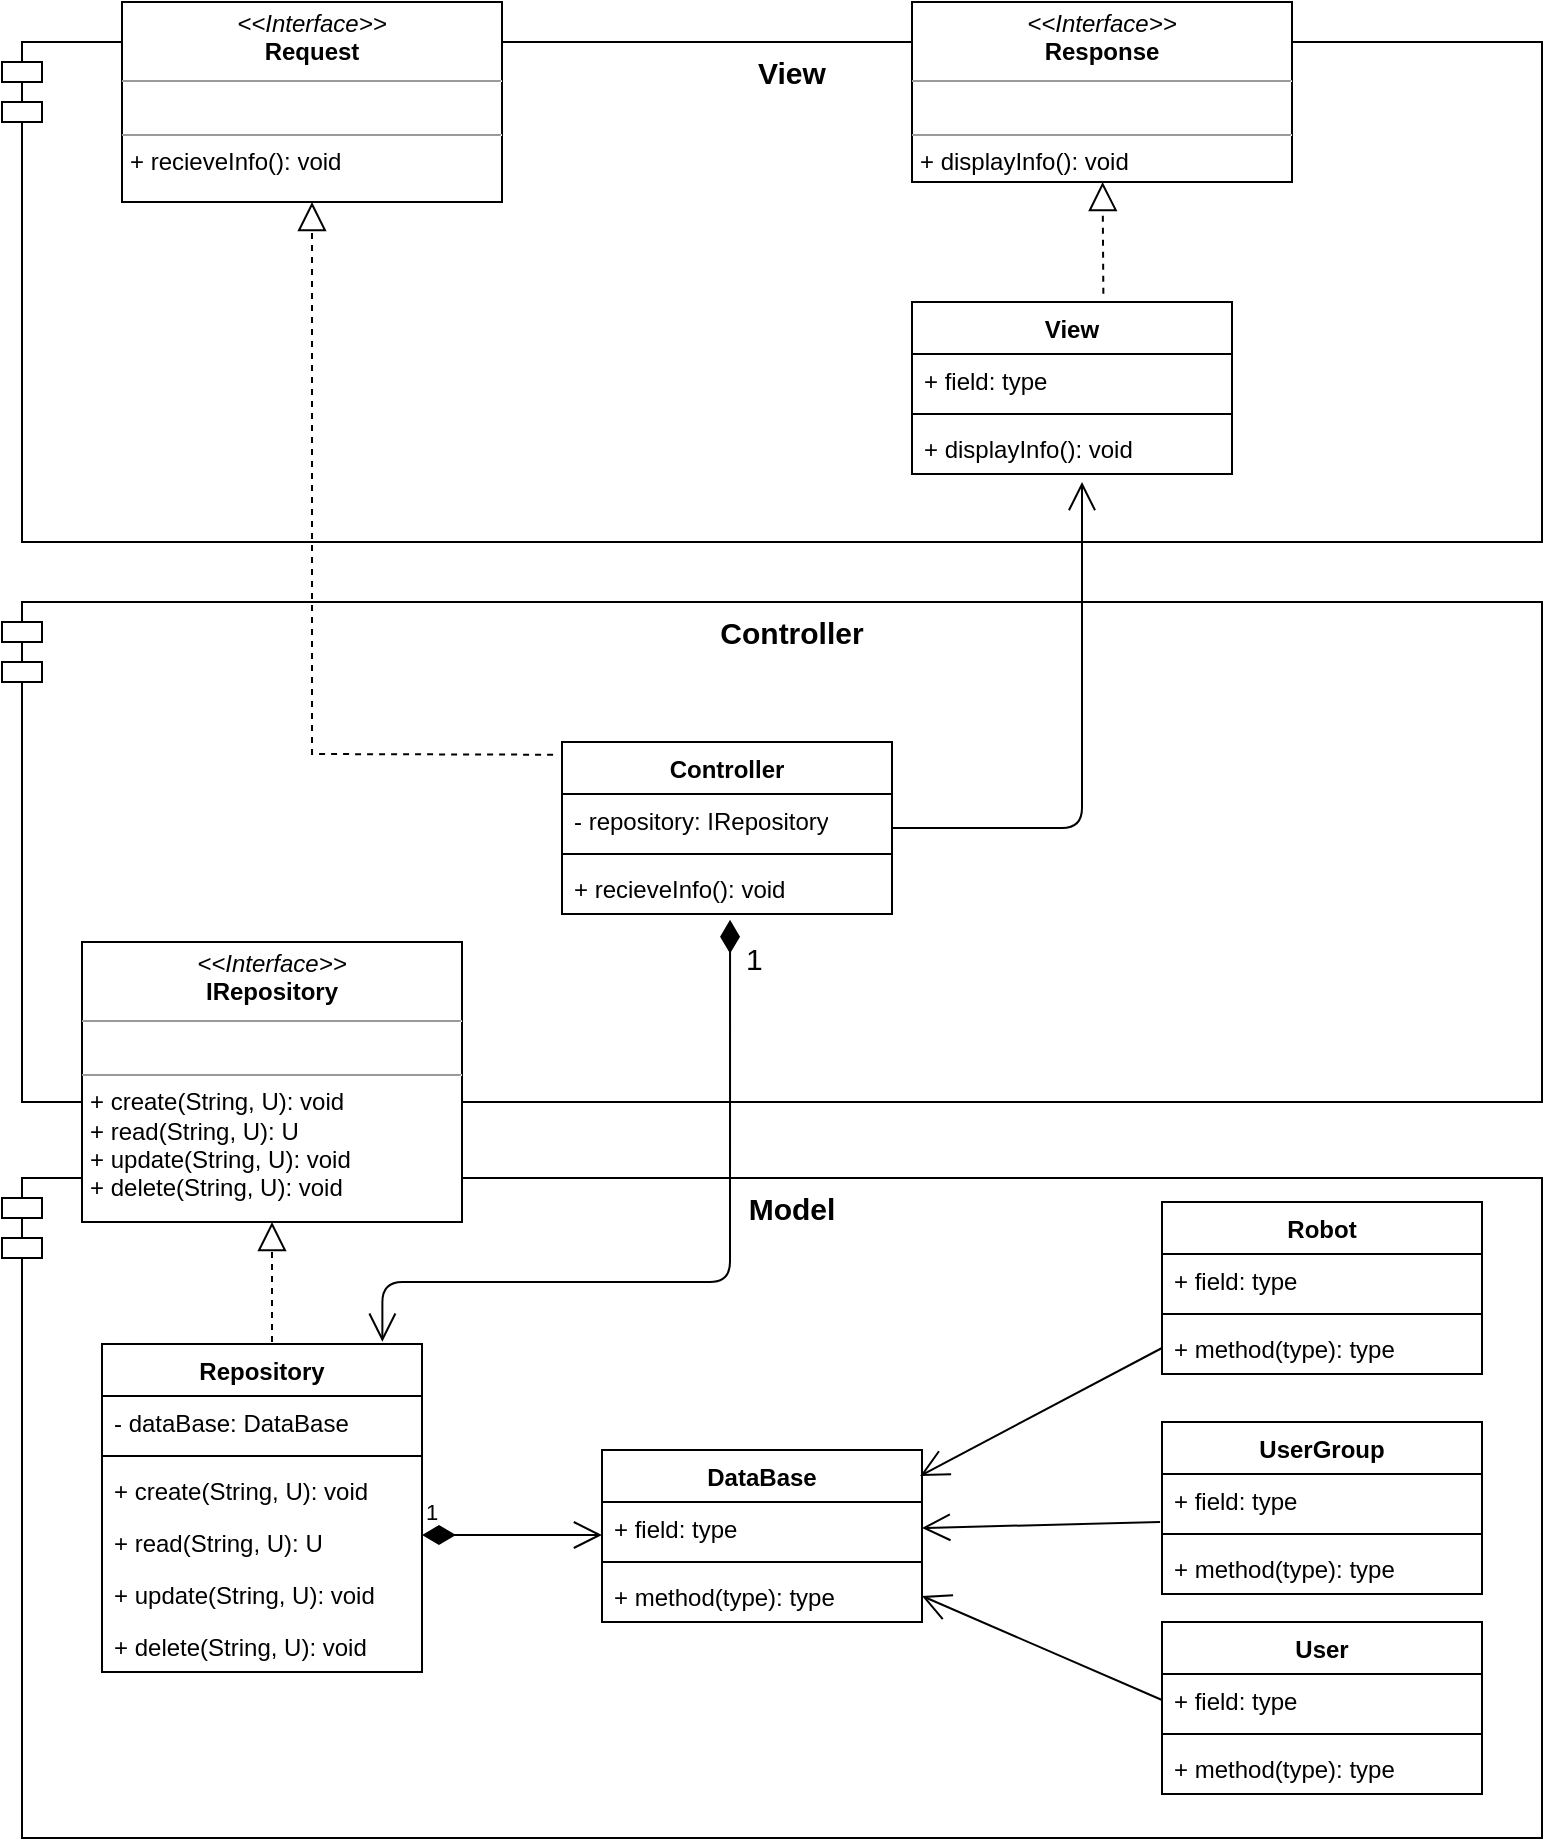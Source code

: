 <mxfile>
    <diagram name="Page-1" id="c4acf3e9-155e-7222-9cf6-157b1a14988f">
        <mxGraphModel dx="830" dy="1714" grid="1" gridSize="10" guides="1" tooltips="1" connect="1" arrows="1" fold="1" page="1" pageScale="1" pageWidth="850" pageHeight="1100" background="none" math="0" shadow="0">
            <root>
                <mxCell id="0"/>
                <mxCell id="1" parent="0"/>
                <mxCell id="yfVDK7Qt1jFtS3ozlxSX-1" value="&lt;b&gt;&lt;font style=&quot;font-size: 15px;&quot;&gt;Model&lt;/font&gt;&lt;/b&gt;" style="shape=module;align=left;spacingLeft=20;align=center;verticalAlign=top;whiteSpace=wrap;html=1;" parent="1" vertex="1">
                    <mxGeometry x="30" y="-432" width="770" height="330" as="geometry"/>
                </mxCell>
                <mxCell id="yfVDK7Qt1jFtS3ozlxSX-2" value="&lt;b&gt;&lt;font style=&quot;font-size: 15px;&quot;&gt;Controller&lt;/font&gt;&lt;/b&gt;" style="shape=module;align=left;spacingLeft=20;align=center;verticalAlign=top;whiteSpace=wrap;html=1;" parent="1" vertex="1">
                    <mxGeometry x="30" y="-720" width="770" height="250" as="geometry"/>
                </mxCell>
                <mxCell id="yfVDK7Qt1jFtS3ozlxSX-3" value="&lt;b&gt;&lt;font style=&quot;font-size: 15px;&quot;&gt;View&lt;/font&gt;&lt;/b&gt;" style="shape=module;align=left;spacingLeft=20;align=center;verticalAlign=top;whiteSpace=wrap;html=1;" parent="1" vertex="1">
                    <mxGeometry x="30" y="-1000" width="770" height="250" as="geometry"/>
                </mxCell>
                <mxCell id="yfVDK7Qt1jFtS3ozlxSX-4" value="User" style="swimlane;fontStyle=1;align=center;verticalAlign=top;childLayout=stackLayout;horizontal=1;startSize=26;horizontalStack=0;resizeParent=1;resizeParentMax=0;resizeLast=0;collapsible=1;marginBottom=0;whiteSpace=wrap;html=1;" parent="1" vertex="1">
                    <mxGeometry x="610" y="-210" width="160" height="86" as="geometry"/>
                </mxCell>
                <mxCell id="yfVDK7Qt1jFtS3ozlxSX-5" value="+ field: type" style="text;strokeColor=none;fillColor=none;align=left;verticalAlign=top;spacingLeft=4;spacingRight=4;overflow=hidden;rotatable=0;points=[[0,0.5],[1,0.5]];portConstraint=eastwest;whiteSpace=wrap;html=1;" parent="yfVDK7Qt1jFtS3ozlxSX-4" vertex="1">
                    <mxGeometry y="26" width="160" height="26" as="geometry"/>
                </mxCell>
                <mxCell id="yfVDK7Qt1jFtS3ozlxSX-6" value="" style="line;strokeWidth=1;fillColor=none;align=left;verticalAlign=middle;spacingTop=-1;spacingLeft=3;spacingRight=3;rotatable=0;labelPosition=right;points=[];portConstraint=eastwest;strokeColor=inherit;" parent="yfVDK7Qt1jFtS3ozlxSX-4" vertex="1">
                    <mxGeometry y="52" width="160" height="8" as="geometry"/>
                </mxCell>
                <mxCell id="yfVDK7Qt1jFtS3ozlxSX-7" value="+ method(type): type" style="text;strokeColor=none;fillColor=none;align=left;verticalAlign=top;spacingLeft=4;spacingRight=4;overflow=hidden;rotatable=0;points=[[0,0.5],[1,0.5]];portConstraint=eastwest;whiteSpace=wrap;html=1;" parent="yfVDK7Qt1jFtS3ozlxSX-4" vertex="1">
                    <mxGeometry y="60" width="160" height="26" as="geometry"/>
                </mxCell>
                <mxCell id="yfVDK7Qt1jFtS3ozlxSX-8" value="Robot" style="swimlane;fontStyle=1;align=center;verticalAlign=top;childLayout=stackLayout;horizontal=1;startSize=26;horizontalStack=0;resizeParent=1;resizeParentMax=0;resizeLast=0;collapsible=1;marginBottom=0;whiteSpace=wrap;html=1;" parent="1" vertex="1">
                    <mxGeometry x="610" y="-420" width="160" height="86" as="geometry"/>
                </mxCell>
                <mxCell id="yfVDK7Qt1jFtS3ozlxSX-9" value="+ field: type" style="text;strokeColor=none;fillColor=none;align=left;verticalAlign=top;spacingLeft=4;spacingRight=4;overflow=hidden;rotatable=0;points=[[0,0.5],[1,0.5]];portConstraint=eastwest;whiteSpace=wrap;html=1;" parent="yfVDK7Qt1jFtS3ozlxSX-8" vertex="1">
                    <mxGeometry y="26" width="160" height="26" as="geometry"/>
                </mxCell>
                <mxCell id="yfVDK7Qt1jFtS3ozlxSX-10" value="" style="line;strokeWidth=1;fillColor=none;align=left;verticalAlign=middle;spacingTop=-1;spacingLeft=3;spacingRight=3;rotatable=0;labelPosition=right;points=[];portConstraint=eastwest;strokeColor=inherit;" parent="yfVDK7Qt1jFtS3ozlxSX-8" vertex="1">
                    <mxGeometry y="52" width="160" height="8" as="geometry"/>
                </mxCell>
                <mxCell id="yfVDK7Qt1jFtS3ozlxSX-11" value="+ method(type): type" style="text;strokeColor=none;fillColor=none;align=left;verticalAlign=top;spacingLeft=4;spacingRight=4;overflow=hidden;rotatable=0;points=[[0,0.5],[1,0.5]];portConstraint=eastwest;whiteSpace=wrap;html=1;" parent="yfVDK7Qt1jFtS3ozlxSX-8" vertex="1">
                    <mxGeometry y="60" width="160" height="26" as="geometry"/>
                </mxCell>
                <mxCell id="yfVDK7Qt1jFtS3ozlxSX-12" value="UserGroup" style="swimlane;fontStyle=1;align=center;verticalAlign=top;childLayout=stackLayout;horizontal=1;startSize=26;horizontalStack=0;resizeParent=1;resizeParentMax=0;resizeLast=0;collapsible=1;marginBottom=0;whiteSpace=wrap;html=1;" parent="1" vertex="1">
                    <mxGeometry x="610" y="-310" width="160" height="86" as="geometry"/>
                </mxCell>
                <mxCell id="yfVDK7Qt1jFtS3ozlxSX-13" value="+ field: type" style="text;strokeColor=none;fillColor=none;align=left;verticalAlign=top;spacingLeft=4;spacingRight=4;overflow=hidden;rotatable=0;points=[[0,0.5],[1,0.5]];portConstraint=eastwest;whiteSpace=wrap;html=1;" parent="yfVDK7Qt1jFtS3ozlxSX-12" vertex="1">
                    <mxGeometry y="26" width="160" height="26" as="geometry"/>
                </mxCell>
                <mxCell id="yfVDK7Qt1jFtS3ozlxSX-14" value="" style="line;strokeWidth=1;fillColor=none;align=left;verticalAlign=middle;spacingTop=-1;spacingLeft=3;spacingRight=3;rotatable=0;labelPosition=right;points=[];portConstraint=eastwest;strokeColor=inherit;" parent="yfVDK7Qt1jFtS3ozlxSX-12" vertex="1">
                    <mxGeometry y="52" width="160" height="8" as="geometry"/>
                </mxCell>
                <mxCell id="yfVDK7Qt1jFtS3ozlxSX-15" value="+ method(type): type" style="text;strokeColor=none;fillColor=none;align=left;verticalAlign=top;spacingLeft=4;spacingRight=4;overflow=hidden;rotatable=0;points=[[0,0.5],[1,0.5]];portConstraint=eastwest;whiteSpace=wrap;html=1;" parent="yfVDK7Qt1jFtS3ozlxSX-12" vertex="1">
                    <mxGeometry y="60" width="160" height="26" as="geometry"/>
                </mxCell>
                <mxCell id="yfVDK7Qt1jFtS3ozlxSX-16" value="DataBase" style="swimlane;fontStyle=1;align=center;verticalAlign=top;childLayout=stackLayout;horizontal=1;startSize=26;horizontalStack=0;resizeParent=1;resizeParentMax=0;resizeLast=0;collapsible=1;marginBottom=0;whiteSpace=wrap;html=1;" parent="1" vertex="1">
                    <mxGeometry x="330" y="-296" width="160" height="86" as="geometry"/>
                </mxCell>
                <mxCell id="yfVDK7Qt1jFtS3ozlxSX-17" value="+ field: type" style="text;strokeColor=none;fillColor=none;align=left;verticalAlign=top;spacingLeft=4;spacingRight=4;overflow=hidden;rotatable=0;points=[[0,0.5],[1,0.5]];portConstraint=eastwest;whiteSpace=wrap;html=1;" parent="yfVDK7Qt1jFtS3ozlxSX-16" vertex="1">
                    <mxGeometry y="26" width="160" height="26" as="geometry"/>
                </mxCell>
                <mxCell id="yfVDK7Qt1jFtS3ozlxSX-18" value="" style="line;strokeWidth=1;fillColor=none;align=left;verticalAlign=middle;spacingTop=-1;spacingLeft=3;spacingRight=3;rotatable=0;labelPosition=right;points=[];portConstraint=eastwest;strokeColor=inherit;" parent="yfVDK7Qt1jFtS3ozlxSX-16" vertex="1">
                    <mxGeometry y="52" width="160" height="8" as="geometry"/>
                </mxCell>
                <mxCell id="yfVDK7Qt1jFtS3ozlxSX-19" value="+ method(type): type" style="text;strokeColor=none;fillColor=none;align=left;verticalAlign=top;spacingLeft=4;spacingRight=4;overflow=hidden;rotatable=0;points=[[0,0.5],[1,0.5]];portConstraint=eastwest;whiteSpace=wrap;html=1;" parent="yfVDK7Qt1jFtS3ozlxSX-16" vertex="1">
                    <mxGeometry y="60" width="160" height="26" as="geometry"/>
                </mxCell>
                <mxCell id="yfVDK7Qt1jFtS3ozlxSX-20" value="Repository" style="swimlane;fontStyle=1;align=center;verticalAlign=top;childLayout=stackLayout;horizontal=1;startSize=26;horizontalStack=0;resizeParent=1;resizeParentMax=0;resizeLast=0;collapsible=1;marginBottom=0;whiteSpace=wrap;html=1;" parent="1" vertex="1">
                    <mxGeometry x="80" y="-349" width="160" height="164" as="geometry"/>
                </mxCell>
                <mxCell id="yfVDK7Qt1jFtS3ozlxSX-21" value="- dataBase: DataBase" style="text;strokeColor=none;fillColor=none;align=left;verticalAlign=top;spacingLeft=4;spacingRight=4;overflow=hidden;rotatable=0;points=[[0,0.5],[1,0.5]];portConstraint=eastwest;whiteSpace=wrap;html=1;" parent="yfVDK7Qt1jFtS3ozlxSX-20" vertex="1">
                    <mxGeometry y="26" width="160" height="26" as="geometry"/>
                </mxCell>
                <mxCell id="yfVDK7Qt1jFtS3ozlxSX-22" value="" style="line;strokeWidth=1;fillColor=none;align=left;verticalAlign=middle;spacingTop=-1;spacingLeft=3;spacingRight=3;rotatable=0;labelPosition=right;points=[];portConstraint=eastwest;strokeColor=inherit;" parent="yfVDK7Qt1jFtS3ozlxSX-20" vertex="1">
                    <mxGeometry y="52" width="160" height="8" as="geometry"/>
                </mxCell>
                <mxCell id="yfVDK7Qt1jFtS3ozlxSX-23" value="+ create(String, U): void" style="text;strokeColor=none;fillColor=none;align=left;verticalAlign=top;spacingLeft=4;spacingRight=4;overflow=hidden;rotatable=0;points=[[0,0.5],[1,0.5]];portConstraint=eastwest;whiteSpace=wrap;html=1;" parent="yfVDK7Qt1jFtS3ozlxSX-20" vertex="1">
                    <mxGeometry y="60" width="160" height="26" as="geometry"/>
                </mxCell>
                <mxCell id="yfVDK7Qt1jFtS3ozlxSX-24" value="+ read(String, U): U" style="text;strokeColor=none;fillColor=none;align=left;verticalAlign=top;spacingLeft=4;spacingRight=4;overflow=hidden;rotatable=0;points=[[0,0.5],[1,0.5]];portConstraint=eastwest;whiteSpace=wrap;html=1;" parent="yfVDK7Qt1jFtS3ozlxSX-20" vertex="1">
                    <mxGeometry y="86" width="160" height="26" as="geometry"/>
                </mxCell>
                <mxCell id="yfVDK7Qt1jFtS3ozlxSX-25" value="+ update(String, U): void" style="text;strokeColor=none;fillColor=none;align=left;verticalAlign=top;spacingLeft=4;spacingRight=4;overflow=hidden;rotatable=0;points=[[0,0.5],[1,0.5]];portConstraint=eastwest;whiteSpace=wrap;html=1;" parent="yfVDK7Qt1jFtS3ozlxSX-20" vertex="1">
                    <mxGeometry y="112" width="160" height="26" as="geometry"/>
                </mxCell>
                <mxCell id="yfVDK7Qt1jFtS3ozlxSX-26" value="+ delete(String, U): void" style="text;strokeColor=none;fillColor=none;align=left;verticalAlign=top;spacingLeft=4;spacingRight=4;overflow=hidden;rotatable=0;points=[[0,0.5],[1,0.5]];portConstraint=eastwest;whiteSpace=wrap;html=1;" parent="yfVDK7Qt1jFtS3ozlxSX-20" vertex="1">
                    <mxGeometry y="138" width="160" height="26" as="geometry"/>
                </mxCell>
                <mxCell id="yfVDK7Qt1jFtS3ozlxSX-28" value="" style="endArrow=open;endFill=1;endSize=12;html=1;rounded=0;exitX=-0.006;exitY=0.923;exitDx=0;exitDy=0;exitPerimeter=0;entryX=1;entryY=0.5;entryDx=0;entryDy=0;" parent="1" source="yfVDK7Qt1jFtS3ozlxSX-13" target="yfVDK7Qt1jFtS3ozlxSX-17" edge="1">
                    <mxGeometry width="160" relative="1" as="geometry">
                        <mxPoint x="380" y="-167.5" as="sourcePoint"/>
                        <mxPoint x="490" y="-280" as="targetPoint"/>
                    </mxGeometry>
                </mxCell>
                <mxCell id="yfVDK7Qt1jFtS3ozlxSX-29" value="" style="endArrow=open;endFill=1;endSize=12;html=1;rounded=0;exitX=0;exitY=0.5;exitDx=0;exitDy=0;entryX=1;entryY=0.5;entryDx=0;entryDy=0;" parent="1" source="yfVDK7Qt1jFtS3ozlxSX-5" target="yfVDK7Qt1jFtS3ozlxSX-19" edge="1">
                    <mxGeometry width="160" relative="1" as="geometry">
                        <mxPoint x="620" y="-261" as="sourcePoint"/>
                        <mxPoint x="500" y="-271" as="targetPoint"/>
                    </mxGeometry>
                </mxCell>
                <mxCell id="yfVDK7Qt1jFtS3ozlxSX-34" value="" style="endArrow=open;endFill=1;endSize=12;html=1;rounded=0;exitX=0;exitY=0.5;exitDx=0;exitDy=0;entryX=0.994;entryY=0.151;entryDx=0;entryDy=0;entryPerimeter=0;" parent="1" source="yfVDK7Qt1jFtS3ozlxSX-11" target="yfVDK7Qt1jFtS3ozlxSX-16" edge="1">
                    <mxGeometry width="160" relative="1" as="geometry">
                        <mxPoint x="610" y="-338" as="sourcePoint"/>
                        <mxPoint x="500" y="-290" as="targetPoint"/>
                    </mxGeometry>
                </mxCell>
                <mxCell id="yfVDK7Qt1jFtS3ozlxSX-36" value="1" style="endArrow=open;html=1;endSize=12;startArrow=diamondThin;startSize=14;startFill=1;edgeStyle=orthogonalEdgeStyle;align=left;verticalAlign=bottom;rounded=0;" parent="1" edge="1">
                    <mxGeometry x="-1" y="3" relative="1" as="geometry">
                        <mxPoint x="240" y="-253.5" as="sourcePoint"/>
                        <mxPoint x="330" y="-253.5" as="targetPoint"/>
                        <Array as="points">
                            <mxPoint x="280" y="-253.5"/>
                            <mxPoint x="280" y="-253.5"/>
                        </Array>
                    </mxGeometry>
                </mxCell>
                <mxCell id="yfVDK7Qt1jFtS3ozlxSX-37" value="&lt;p style=&quot;margin:0px;margin-top:4px;text-align:center;&quot;&gt;&lt;i&gt;&amp;lt;&amp;lt;Interface&amp;gt;&amp;gt;&lt;/i&gt;&lt;br&gt;&lt;b&gt;IRepository&lt;/b&gt;&lt;/p&gt;&lt;hr size=&quot;1&quot;&gt;&lt;p style=&quot;margin:0px;margin-left:4px;&quot;&gt;&lt;br&gt;&lt;/p&gt;&lt;hr size=&quot;1&quot;&gt;&lt;p style=&quot;margin:0px;margin-left:4px;&quot;&gt;+ create(String, U): void&lt;/p&gt;&lt;p style=&quot;margin:0px;margin-left:4px;&quot;&gt;+ read(String, U): U&lt;/p&gt;&lt;p style=&quot;margin:0px;margin-left:4px;&quot;&gt;+ update(String, U): void&lt;/p&gt;&lt;p style=&quot;margin:0px;margin-left:4px;&quot;&gt;+ delete(String, U): void&lt;/p&gt;" style="verticalAlign=top;align=left;overflow=fill;fontSize=12;fontFamily=Helvetica;html=1;whiteSpace=wrap;" parent="1" vertex="1">
                    <mxGeometry x="70" y="-550" width="190" height="140" as="geometry"/>
                </mxCell>
                <mxCell id="yfVDK7Qt1jFtS3ozlxSX-40" value="" style="endArrow=block;dashed=1;endFill=0;endSize=12;html=1;rounded=0;entryX=0.5;entryY=1;entryDx=0;entryDy=0;" parent="1" target="yfVDK7Qt1jFtS3ozlxSX-37" edge="1">
                    <mxGeometry width="160" relative="1" as="geometry">
                        <mxPoint x="165" y="-350" as="sourcePoint"/>
                        <mxPoint x="210" y="-377.5" as="targetPoint"/>
                    </mxGeometry>
                </mxCell>
                <mxCell id="yfVDK7Qt1jFtS3ozlxSX-45" value="Controller" style="swimlane;fontStyle=1;align=center;verticalAlign=top;childLayout=stackLayout;horizontal=1;startSize=26;horizontalStack=0;resizeParent=1;resizeParentMax=0;resizeLast=0;collapsible=1;marginBottom=0;whiteSpace=wrap;html=1;" parent="1" vertex="1">
                    <mxGeometry x="310" y="-650" width="165" height="86" as="geometry"/>
                </mxCell>
                <mxCell id="yfVDK7Qt1jFtS3ozlxSX-46" value="- repository: IRepository" style="text;strokeColor=none;fillColor=none;align=left;verticalAlign=top;spacingLeft=4;spacingRight=4;overflow=hidden;rotatable=0;points=[[0,0.5],[1,0.5]];portConstraint=eastwest;whiteSpace=wrap;html=1;" parent="yfVDK7Qt1jFtS3ozlxSX-45" vertex="1">
                    <mxGeometry y="26" width="165" height="26" as="geometry"/>
                </mxCell>
                <mxCell id="yfVDK7Qt1jFtS3ozlxSX-47" value="" style="line;strokeWidth=1;fillColor=none;align=left;verticalAlign=middle;spacingTop=-1;spacingLeft=3;spacingRight=3;rotatable=0;labelPosition=right;points=[];portConstraint=eastwest;strokeColor=inherit;" parent="yfVDK7Qt1jFtS3ozlxSX-45" vertex="1">
                    <mxGeometry y="52" width="165" height="8" as="geometry"/>
                </mxCell>
                <mxCell id="yfVDK7Qt1jFtS3ozlxSX-51" value="+ recieveInfo(): void" style="text;strokeColor=none;fillColor=none;align=left;verticalAlign=top;spacingLeft=4;spacingRight=4;overflow=hidden;rotatable=0;points=[[0,0.5],[1,0.5]];portConstraint=eastwest;whiteSpace=wrap;html=1;" parent="yfVDK7Qt1jFtS3ozlxSX-45" vertex="1">
                    <mxGeometry y="60" width="165" height="26" as="geometry"/>
                </mxCell>
                <mxCell id="2" value="&lt;p style=&quot;margin:0px;margin-top:4px;text-align:center;&quot;&gt;&lt;i&gt;&amp;lt;&amp;lt;Interface&amp;gt;&amp;gt;&lt;/i&gt;&lt;br&gt;&lt;b&gt;Response&lt;/b&gt;&lt;/p&gt;&lt;hr size=&quot;1&quot;&gt;&lt;p style=&quot;margin:0px;margin-left:4px;&quot;&gt;&lt;br&gt;&lt;/p&gt;&lt;hr size=&quot;1&quot;&gt;&lt;p style=&quot;margin:0px;margin-left:4px;&quot;&gt;+ displayInfo(): void&lt;/p&gt;&lt;p style=&quot;margin:0px;margin-left:4px;&quot;&gt;&lt;br&gt;&lt;/p&gt;&lt;p style=&quot;margin:0px;margin-left:4px;&quot;&gt;&lt;br&gt;&lt;/p&gt;&lt;p style=&quot;margin:0px;margin-left:4px;&quot;&gt;&lt;br&gt;&lt;/p&gt;&lt;p style=&quot;margin:0px;margin-left:4px;&quot;&gt;&lt;br&gt;&lt;/p&gt;" style="verticalAlign=top;align=left;overflow=fill;fontSize=12;fontFamily=Helvetica;html=1;whiteSpace=wrap;" vertex="1" parent="1">
                    <mxGeometry x="485" y="-1020" width="190" height="90" as="geometry"/>
                </mxCell>
                <mxCell id="10" value="View" style="swimlane;fontStyle=1;align=center;verticalAlign=top;childLayout=stackLayout;horizontal=1;startSize=26;horizontalStack=0;resizeParent=1;resizeParentMax=0;resizeLast=0;collapsible=1;marginBottom=0;" vertex="1" parent="1">
                    <mxGeometry x="485" y="-870" width="160" height="86" as="geometry"/>
                </mxCell>
                <mxCell id="11" value="+ field: type" style="text;strokeColor=none;fillColor=none;align=left;verticalAlign=top;spacingLeft=4;spacingRight=4;overflow=hidden;rotatable=0;points=[[0,0.5],[1,0.5]];portConstraint=eastwest;" vertex="1" parent="10">
                    <mxGeometry y="26" width="160" height="26" as="geometry"/>
                </mxCell>
                <mxCell id="12" value="" style="line;strokeWidth=1;fillColor=none;align=left;verticalAlign=middle;spacingTop=-1;spacingLeft=3;spacingRight=3;rotatable=0;labelPosition=right;points=[];portConstraint=eastwest;strokeColor=inherit;" vertex="1" parent="10">
                    <mxGeometry y="52" width="160" height="8" as="geometry"/>
                </mxCell>
                <mxCell id="13" value="+ displayInfo(): void" style="text;strokeColor=none;fillColor=none;align=left;verticalAlign=top;spacingLeft=4;spacingRight=4;overflow=hidden;rotatable=0;points=[[0,0.5],[1,0.5]];portConstraint=eastwest;" vertex="1" parent="10">
                    <mxGeometry y="60" width="160" height="26" as="geometry"/>
                </mxCell>
                <mxCell id="14" value="&lt;p style=&quot;margin:0px;margin-top:4px;text-align:center;&quot;&gt;&lt;i&gt;&amp;lt;&amp;lt;Interface&amp;gt;&amp;gt;&lt;/i&gt;&lt;br&gt;&lt;b&gt;Request&lt;/b&gt;&lt;/p&gt;&lt;hr size=&quot;1&quot;&gt;&lt;p style=&quot;margin:0px;margin-left:4px;&quot;&gt;&lt;br&gt;&lt;/p&gt;&lt;hr size=&quot;1&quot;&gt;&lt;p style=&quot;margin:0px;margin-left:4px;&quot;&gt;+ recieveInfo(): void&lt;/p&gt;" style="verticalAlign=top;align=left;overflow=fill;fontSize=12;fontFamily=Helvetica;html=1;whiteSpace=wrap;" vertex="1" parent="1">
                    <mxGeometry x="90" y="-1020" width="190" height="100" as="geometry"/>
                </mxCell>
                <mxCell id="15" value="" style="endArrow=block;dashed=1;endFill=0;endSize=12;html=1;fontSize=15;exitX=0.598;exitY=-0.048;exitDx=0;exitDy=0;exitPerimeter=0;" edge="1" parent="1" source="10" target="2">
                    <mxGeometry width="160" relative="1" as="geometry">
                        <mxPoint x="330" y="-860" as="sourcePoint"/>
                        <mxPoint x="490" y="-860" as="targetPoint"/>
                        <Array as="points"/>
                    </mxGeometry>
                </mxCell>
                <mxCell id="17" value="" style="endArrow=block;dashed=1;endFill=0;endSize=12;html=1;rounded=0;entryX=0.5;entryY=1;entryDx=0;entryDy=0;exitX=-0.027;exitY=0.074;exitDx=0;exitDy=0;exitPerimeter=0;" edge="1" parent="1" source="yfVDK7Qt1jFtS3ozlxSX-45" target="14">
                    <mxGeometry width="160" relative="1" as="geometry">
                        <mxPoint x="175" y="-830" as="sourcePoint"/>
                        <mxPoint x="175" y="-890" as="targetPoint"/>
                        <Array as="points">
                            <mxPoint x="185" y="-644"/>
                        </Array>
                    </mxGeometry>
                </mxCell>
                <mxCell id="18" value="" style="endArrow=open;endFill=1;endSize=12;html=1;fontSize=15;" edge="1" parent="1" source="yfVDK7Qt1jFtS3ozlxSX-45">
                    <mxGeometry width="160" relative="1" as="geometry">
                        <mxPoint x="496" y="-670" as="sourcePoint"/>
                        <mxPoint x="570" y="-780" as="targetPoint"/>
                        <Array as="points">
                            <mxPoint x="570" y="-607"/>
                        </Array>
                    </mxGeometry>
                </mxCell>
                <mxCell id="19" value="1" style="endArrow=open;html=1;endSize=12;startArrow=diamondThin;startSize=14;startFill=1;edgeStyle=orthogonalEdgeStyle;align=left;verticalAlign=bottom;fontSize=15;exitX=0.382;exitY=1.026;exitDx=0;exitDy=0;exitPerimeter=0;entryX=0.247;entryY=0.248;entryDx=0;entryDy=0;entryPerimeter=0;" edge="1" parent="1" target="yfVDK7Qt1jFtS3ozlxSX-1">
                    <mxGeometry x="-0.838" y="6" relative="1" as="geometry">
                        <mxPoint x="394.03" y="-561.168" as="sourcePoint"/>
                        <mxPoint x="470" y="-480.5" as="targetPoint"/>
                        <Array as="points">
                            <mxPoint x="394" y="-380"/>
                            <mxPoint x="220" y="-380"/>
                        </Array>
                        <mxPoint as="offset"/>
                    </mxGeometry>
                </mxCell>
            </root>
        </mxGraphModel>
    </diagram>
</mxfile>